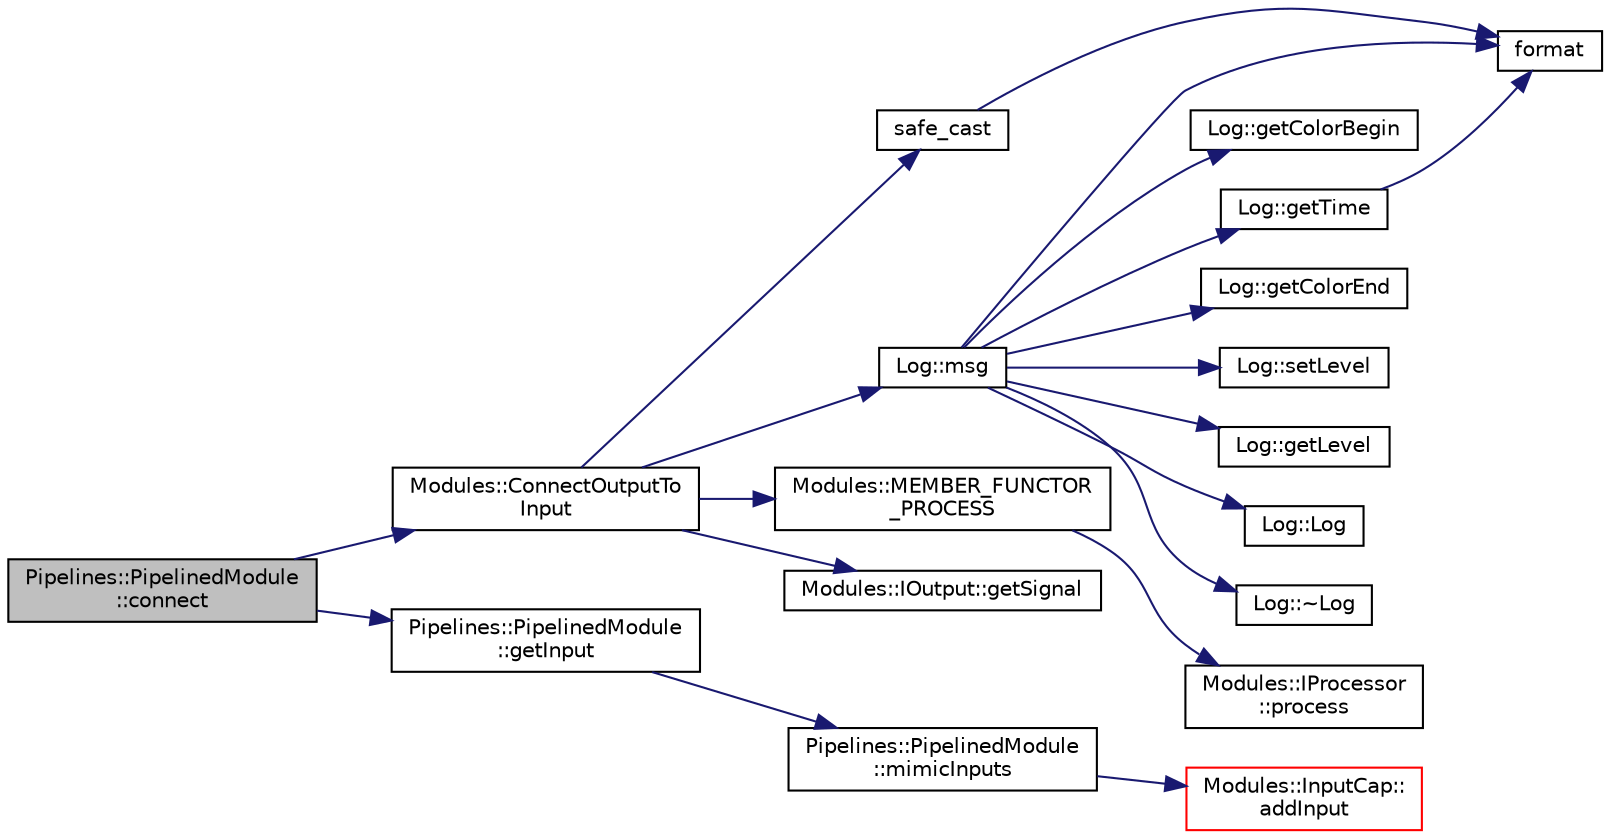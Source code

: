 digraph "Pipelines::PipelinedModule::connect"
{
 // INTERACTIVE_SVG=YES
  edge [fontname="Helvetica",fontsize="10",labelfontname="Helvetica",labelfontsize="10"];
  node [fontname="Helvetica",fontsize="10",shape=record];
  rankdir="LR";
  Node1 [label="Pipelines::PipelinedModule\l::connect",height=0.2,width=0.4,color="black", fillcolor="grey75", style="filled", fontcolor="black"];
  Node1 -> Node2 [color="midnightblue",fontsize="10",style="solid",fontname="Helvetica"];
  Node2 [label="Modules::ConnectOutputTo\lInput",height=0.2,width=0.4,color="black", fillcolor="white", style="filled",URL="$namespace_modules.html#a38f082291cf893c9d56cf7402544632c"];
  Node2 -> Node3 [color="midnightblue",fontsize="10",style="solid",fontname="Helvetica"];
  Node3 [label="safe_cast",height=0.2,width=0.4,color="black", fillcolor="white", style="filled",URL="$tools_8hpp.html#ad0cd9d62cdc4d8ad0ad279bc6b8d5dc2"];
  Node3 -> Node4 [color="midnightblue",fontsize="10",style="solid",fontname="Helvetica"];
  Node4 [label="format",height=0.2,width=0.4,color="black", fillcolor="white", style="filled",URL="$format_8hpp.html#a3aca22086b5c6398b980286ac7dd89ad"];
  Node2 -> Node5 [color="midnightblue",fontsize="10",style="solid",fontname="Helvetica"];
  Node5 [label="Log::msg",height=0.2,width=0.4,color="black", fillcolor="white", style="filled",URL="$class_log.html#a84056ae8f88a105f7b5fa3770f2f15d8"];
  Node5 -> Node6 [color="midnightblue",fontsize="10",style="solid",fontname="Helvetica"];
  Node6 [label="Log::getColorBegin",height=0.2,width=0.4,color="black", fillcolor="white", style="filled",URL="$class_log.html#a00080fae9f969e7c3eff2f40c7211cb3"];
  Node5 -> Node7 [color="midnightblue",fontsize="10",style="solid",fontname="Helvetica"];
  Node7 [label="Log::getTime",height=0.2,width=0.4,color="black", fillcolor="white", style="filled",URL="$class_log.html#a1e8efa09c5b342ba1f9ba6d13811fa14"];
  Node7 -> Node4 [color="midnightblue",fontsize="10",style="solid",fontname="Helvetica"];
  Node5 -> Node4 [color="midnightblue",fontsize="10",style="solid",fontname="Helvetica"];
  Node5 -> Node8 [color="midnightblue",fontsize="10",style="solid",fontname="Helvetica"];
  Node8 [label="Log::getColorEnd",height=0.2,width=0.4,color="black", fillcolor="white", style="filled",URL="$class_log.html#a1a3e0507d4f5f0486dc7fa8d98954941"];
  Node5 -> Node9 [color="midnightblue",fontsize="10",style="solid",fontname="Helvetica"];
  Node9 [label="Log::setLevel",height=0.2,width=0.4,color="black", fillcolor="white", style="filled",URL="$class_log.html#a64a94fff24e5ed45a1d627d3709b6e52"];
  Node5 -> Node10 [color="midnightblue",fontsize="10",style="solid",fontname="Helvetica"];
  Node10 [label="Log::getLevel",height=0.2,width=0.4,color="black", fillcolor="white", style="filled",URL="$class_log.html#a8def54b27ed38887e1fd074c2ea18a82"];
  Node5 -> Node11 [color="midnightblue",fontsize="10",style="solid",fontname="Helvetica"];
  Node11 [label="Log::Log",height=0.2,width=0.4,color="black", fillcolor="white", style="filled",URL="$class_log.html#af6071a60aa52b6c1b511f99b4bc1b8fe"];
  Node5 -> Node12 [color="midnightblue",fontsize="10",style="solid",fontname="Helvetica"];
  Node12 [label="Log::~Log",height=0.2,width=0.4,color="black", fillcolor="white", style="filled",URL="$class_log.html#a0fbfda88fbee5027c89f6eb121059360"];
  Node2 -> Node13 [color="midnightblue",fontsize="10",style="solid",fontname="Helvetica"];
  Node13 [label="Modules::MEMBER_FUNCTOR\l_PROCESS",height=0.2,width=0.4,color="black", fillcolor="white", style="filled",URL="$namespace_modules.html#a1ef987b5b36ede32e890a38462b928c0"];
  Node13 -> Node14 [color="midnightblue",fontsize="10",style="solid",fontname="Helvetica"];
  Node14 [label="Modules::IProcessor\l::process",height=0.2,width=0.4,color="black", fillcolor="white", style="filled",URL="$struct_modules_1_1_i_processor.html#a82804b24509c58c050ea95cfbe8de3c7"];
  Node2 -> Node15 [color="midnightblue",fontsize="10",style="solid",fontname="Helvetica"];
  Node15 [label="Modules::IOutput::getSignal",height=0.2,width=0.4,color="black", fillcolor="white", style="filled",URL="$struct_modules_1_1_i_output.html#adbe2e1e43e0fa08e13b4878cf646a8b3"];
  Node1 -> Node16 [color="midnightblue",fontsize="10",style="solid",fontname="Helvetica"];
  Node16 [label="Pipelines::PipelinedModule\l::getInput",height=0.2,width=0.4,color="black", fillcolor="white", style="filled",URL="$class_pipelines_1_1_pipelined_module.html#adbf5da1a0377caea5bb050c54d15a701"];
  Node16 -> Node17 [color="midnightblue",fontsize="10",style="solid",fontname="Helvetica"];
  Node17 [label="Pipelines::PipelinedModule\l::mimicInputs",height=0.2,width=0.4,color="black", fillcolor="white", style="filled",URL="$class_pipelines_1_1_pipelined_module.html#a969bf9acc0dd51c95dbb29ef03785335"];
  Node17 -> Node18 [color="midnightblue",fontsize="10",style="solid",fontname="Helvetica"];
  Node18 [label="Modules::InputCap::\laddInput",height=0.2,width=0.4,color="red", fillcolor="white", style="filled",URL="$class_modules_1_1_input_cap.html#ac3ee3c463cf2a22e3fbcff460b9f42d9"];
}
